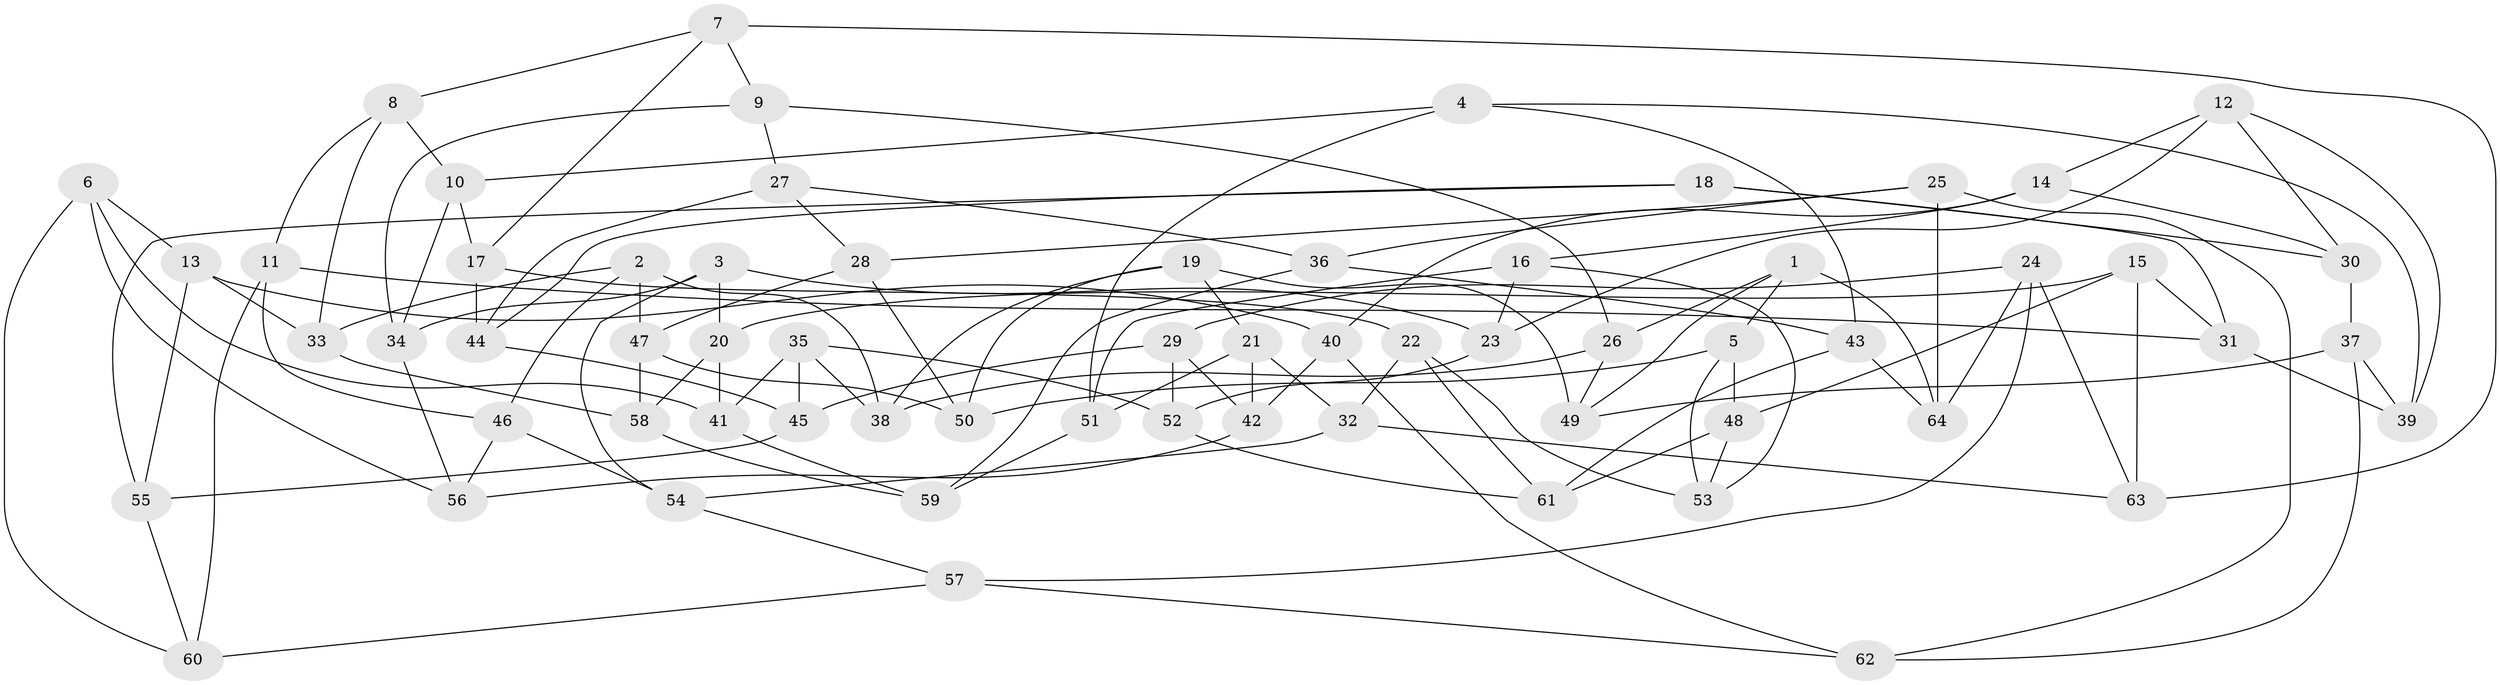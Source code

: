 // coarse degree distribution, {5: 0.3125, 7: 0.03125, 4: 0.1875, 6: 0.40625, 9: 0.03125, 10: 0.03125}
// Generated by graph-tools (version 1.1) at 2025/46/03/06/25 01:46:57]
// undirected, 64 vertices, 128 edges
graph export_dot {
graph [start="1"]
  node [color=gray90,style=filled];
  1;
  2;
  3;
  4;
  5;
  6;
  7;
  8;
  9;
  10;
  11;
  12;
  13;
  14;
  15;
  16;
  17;
  18;
  19;
  20;
  21;
  22;
  23;
  24;
  25;
  26;
  27;
  28;
  29;
  30;
  31;
  32;
  33;
  34;
  35;
  36;
  37;
  38;
  39;
  40;
  41;
  42;
  43;
  44;
  45;
  46;
  47;
  48;
  49;
  50;
  51;
  52;
  53;
  54;
  55;
  56;
  57;
  58;
  59;
  60;
  61;
  62;
  63;
  64;
  1 -- 64;
  1 -- 26;
  1 -- 49;
  1 -- 5;
  2 -- 38;
  2 -- 33;
  2 -- 46;
  2 -- 47;
  3 -- 34;
  3 -- 20;
  3 -- 54;
  3 -- 23;
  4 -- 10;
  4 -- 51;
  4 -- 39;
  4 -- 43;
  5 -- 48;
  5 -- 50;
  5 -- 53;
  6 -- 60;
  6 -- 41;
  6 -- 56;
  6 -- 13;
  7 -- 8;
  7 -- 9;
  7 -- 17;
  7 -- 63;
  8 -- 10;
  8 -- 11;
  8 -- 33;
  9 -- 26;
  9 -- 27;
  9 -- 34;
  10 -- 17;
  10 -- 34;
  11 -- 31;
  11 -- 46;
  11 -- 60;
  12 -- 39;
  12 -- 30;
  12 -- 14;
  12 -- 23;
  13 -- 33;
  13 -- 40;
  13 -- 55;
  14 -- 30;
  14 -- 16;
  14 -- 40;
  15 -- 63;
  15 -- 31;
  15 -- 48;
  15 -- 20;
  16 -- 53;
  16 -- 23;
  16 -- 51;
  17 -- 44;
  17 -- 22;
  18 -- 31;
  18 -- 30;
  18 -- 44;
  18 -- 55;
  19 -- 38;
  19 -- 50;
  19 -- 21;
  19 -- 49;
  20 -- 58;
  20 -- 41;
  21 -- 42;
  21 -- 51;
  21 -- 32;
  22 -- 61;
  22 -- 32;
  22 -- 53;
  23 -- 52;
  24 -- 29;
  24 -- 64;
  24 -- 57;
  24 -- 63;
  25 -- 62;
  25 -- 28;
  25 -- 64;
  25 -- 36;
  26 -- 38;
  26 -- 49;
  27 -- 28;
  27 -- 36;
  27 -- 44;
  28 -- 47;
  28 -- 50;
  29 -- 45;
  29 -- 42;
  29 -- 52;
  30 -- 37;
  31 -- 39;
  32 -- 63;
  32 -- 54;
  33 -- 58;
  34 -- 56;
  35 -- 38;
  35 -- 52;
  35 -- 45;
  35 -- 41;
  36 -- 59;
  36 -- 43;
  37 -- 62;
  37 -- 49;
  37 -- 39;
  40 -- 42;
  40 -- 62;
  41 -- 59;
  42 -- 56;
  43 -- 64;
  43 -- 61;
  44 -- 45;
  45 -- 55;
  46 -- 54;
  46 -- 56;
  47 -- 50;
  47 -- 58;
  48 -- 61;
  48 -- 53;
  51 -- 59;
  52 -- 61;
  54 -- 57;
  55 -- 60;
  57 -- 60;
  57 -- 62;
  58 -- 59;
}
